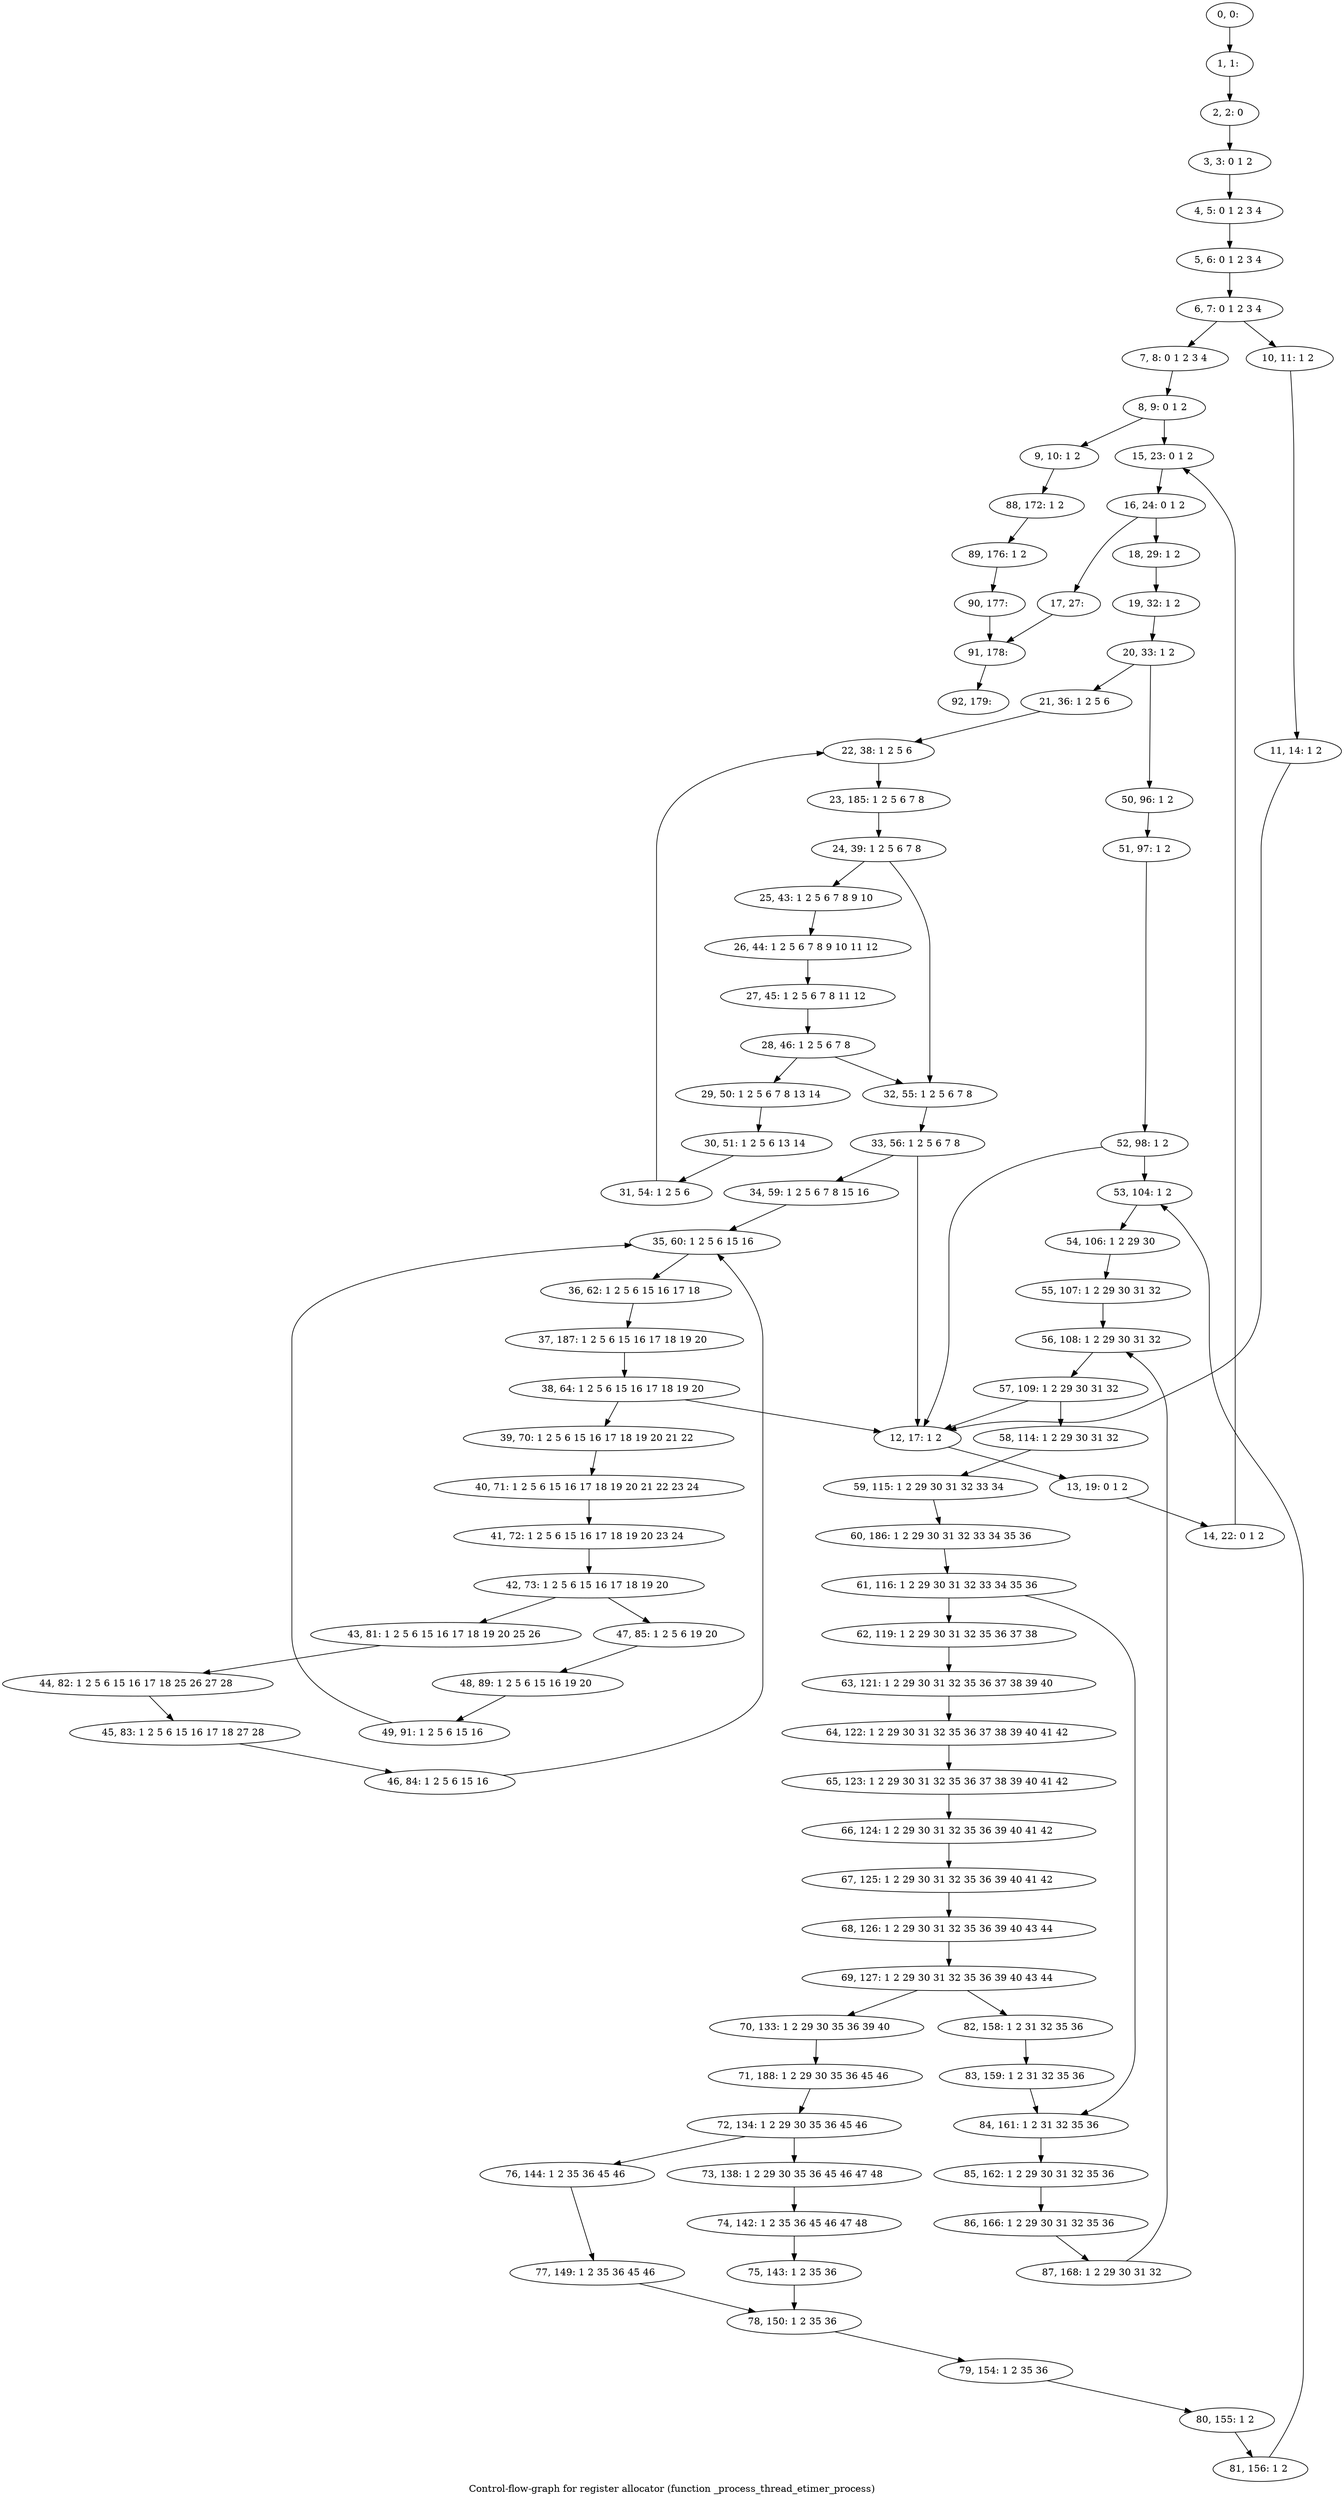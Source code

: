 digraph G {
graph [label="Control-flow-graph for register allocator (function _process_thread_etimer_process)"]
0[label="0, 0: "];
1[label="1, 1: "];
2[label="2, 2: 0 "];
3[label="3, 3: 0 1 2 "];
4[label="4, 5: 0 1 2 3 4 "];
5[label="5, 6: 0 1 2 3 4 "];
6[label="6, 7: 0 1 2 3 4 "];
7[label="7, 8: 0 1 2 3 4 "];
8[label="8, 9: 0 1 2 "];
9[label="9, 10: 1 2 "];
10[label="10, 11: 1 2 "];
11[label="11, 14: 1 2 "];
12[label="12, 17: 1 2 "];
13[label="13, 19: 0 1 2 "];
14[label="14, 22: 0 1 2 "];
15[label="15, 23: 0 1 2 "];
16[label="16, 24: 0 1 2 "];
17[label="17, 27: "];
18[label="18, 29: 1 2 "];
19[label="19, 32: 1 2 "];
20[label="20, 33: 1 2 "];
21[label="21, 36: 1 2 5 6 "];
22[label="22, 38: 1 2 5 6 "];
23[label="23, 185: 1 2 5 6 7 8 "];
24[label="24, 39: 1 2 5 6 7 8 "];
25[label="25, 43: 1 2 5 6 7 8 9 10 "];
26[label="26, 44: 1 2 5 6 7 8 9 10 11 12 "];
27[label="27, 45: 1 2 5 6 7 8 11 12 "];
28[label="28, 46: 1 2 5 6 7 8 "];
29[label="29, 50: 1 2 5 6 7 8 13 14 "];
30[label="30, 51: 1 2 5 6 13 14 "];
31[label="31, 54: 1 2 5 6 "];
32[label="32, 55: 1 2 5 6 7 8 "];
33[label="33, 56: 1 2 5 6 7 8 "];
34[label="34, 59: 1 2 5 6 7 8 15 16 "];
35[label="35, 60: 1 2 5 6 15 16 "];
36[label="36, 62: 1 2 5 6 15 16 17 18 "];
37[label="37, 187: 1 2 5 6 15 16 17 18 19 20 "];
38[label="38, 64: 1 2 5 6 15 16 17 18 19 20 "];
39[label="39, 70: 1 2 5 6 15 16 17 18 19 20 21 22 "];
40[label="40, 71: 1 2 5 6 15 16 17 18 19 20 21 22 23 24 "];
41[label="41, 72: 1 2 5 6 15 16 17 18 19 20 23 24 "];
42[label="42, 73: 1 2 5 6 15 16 17 18 19 20 "];
43[label="43, 81: 1 2 5 6 15 16 17 18 19 20 25 26 "];
44[label="44, 82: 1 2 5 6 15 16 17 18 25 26 27 28 "];
45[label="45, 83: 1 2 5 6 15 16 17 18 27 28 "];
46[label="46, 84: 1 2 5 6 15 16 "];
47[label="47, 85: 1 2 5 6 19 20 "];
48[label="48, 89: 1 2 5 6 15 16 19 20 "];
49[label="49, 91: 1 2 5 6 15 16 "];
50[label="50, 96: 1 2 "];
51[label="51, 97: 1 2 "];
52[label="52, 98: 1 2 "];
53[label="53, 104: 1 2 "];
54[label="54, 106: 1 2 29 30 "];
55[label="55, 107: 1 2 29 30 31 32 "];
56[label="56, 108: 1 2 29 30 31 32 "];
57[label="57, 109: 1 2 29 30 31 32 "];
58[label="58, 114: 1 2 29 30 31 32 "];
59[label="59, 115: 1 2 29 30 31 32 33 34 "];
60[label="60, 186: 1 2 29 30 31 32 33 34 35 36 "];
61[label="61, 116: 1 2 29 30 31 32 33 34 35 36 "];
62[label="62, 119: 1 2 29 30 31 32 35 36 37 38 "];
63[label="63, 121: 1 2 29 30 31 32 35 36 37 38 39 40 "];
64[label="64, 122: 1 2 29 30 31 32 35 36 37 38 39 40 41 42 "];
65[label="65, 123: 1 2 29 30 31 32 35 36 37 38 39 40 41 42 "];
66[label="66, 124: 1 2 29 30 31 32 35 36 39 40 41 42 "];
67[label="67, 125: 1 2 29 30 31 32 35 36 39 40 41 42 "];
68[label="68, 126: 1 2 29 30 31 32 35 36 39 40 43 44 "];
69[label="69, 127: 1 2 29 30 31 32 35 36 39 40 43 44 "];
70[label="70, 133: 1 2 29 30 35 36 39 40 "];
71[label="71, 188: 1 2 29 30 35 36 45 46 "];
72[label="72, 134: 1 2 29 30 35 36 45 46 "];
73[label="73, 138: 1 2 29 30 35 36 45 46 47 48 "];
74[label="74, 142: 1 2 35 36 45 46 47 48 "];
75[label="75, 143: 1 2 35 36 "];
76[label="76, 144: 1 2 35 36 45 46 "];
77[label="77, 149: 1 2 35 36 45 46 "];
78[label="78, 150: 1 2 35 36 "];
79[label="79, 154: 1 2 35 36 "];
80[label="80, 155: 1 2 "];
81[label="81, 156: 1 2 "];
82[label="82, 158: 1 2 31 32 35 36 "];
83[label="83, 159: 1 2 31 32 35 36 "];
84[label="84, 161: 1 2 31 32 35 36 "];
85[label="85, 162: 1 2 29 30 31 32 35 36 "];
86[label="86, 166: 1 2 29 30 31 32 35 36 "];
87[label="87, 168: 1 2 29 30 31 32 "];
88[label="88, 172: 1 2 "];
89[label="89, 176: 1 2 "];
90[label="90, 177: "];
91[label="91, 178: "];
92[label="92, 179: "];
0->1 ;
1->2 ;
2->3 ;
3->4 ;
4->5 ;
5->6 ;
6->7 ;
6->10 ;
7->8 ;
8->9 ;
8->15 ;
9->88 ;
10->11 ;
11->12 ;
12->13 ;
13->14 ;
14->15 ;
15->16 ;
16->17 ;
16->18 ;
17->91 ;
18->19 ;
19->20 ;
20->21 ;
20->50 ;
21->22 ;
22->23 ;
23->24 ;
24->25 ;
24->32 ;
25->26 ;
26->27 ;
27->28 ;
28->29 ;
28->32 ;
29->30 ;
30->31 ;
31->22 ;
32->33 ;
33->34 ;
33->12 ;
34->35 ;
35->36 ;
36->37 ;
37->38 ;
38->39 ;
38->12 ;
39->40 ;
40->41 ;
41->42 ;
42->43 ;
42->47 ;
43->44 ;
44->45 ;
45->46 ;
46->35 ;
47->48 ;
48->49 ;
49->35 ;
50->51 ;
51->52 ;
52->53 ;
52->12 ;
53->54 ;
54->55 ;
55->56 ;
56->57 ;
57->58 ;
57->12 ;
58->59 ;
59->60 ;
60->61 ;
61->62 ;
61->84 ;
62->63 ;
63->64 ;
64->65 ;
65->66 ;
66->67 ;
67->68 ;
68->69 ;
69->70 ;
69->82 ;
70->71 ;
71->72 ;
72->73 ;
72->76 ;
73->74 ;
74->75 ;
75->78 ;
76->77 ;
77->78 ;
78->79 ;
79->80 ;
80->81 ;
81->53 ;
82->83 ;
83->84 ;
84->85 ;
85->86 ;
86->87 ;
87->56 ;
88->89 ;
89->90 ;
90->91 ;
91->92 ;
}
